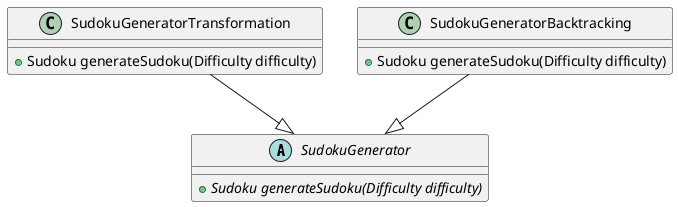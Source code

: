 @startuml
abstract class SudokuGenerator {
   + {abstract} Sudoku generateSudoku(Difficulty difficulty)
}

class SudokuGeneratorTransformation {
    + Sudoku generateSudoku(Difficulty difficulty)
}

class SudokuGeneratorBacktracking {
    + Sudoku generateSudoku(Difficulty difficulty)
}


SudokuGeneratorTransformation --|> SudokuGenerator
SudokuGeneratorBacktracking --|> SudokuGenerator
@enduml
